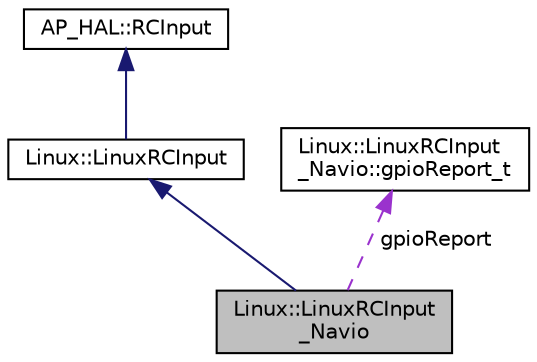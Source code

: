 digraph "Linux::LinuxRCInput_Navio"
{
 // INTERACTIVE_SVG=YES
  edge [fontname="Helvetica",fontsize="10",labelfontname="Helvetica",labelfontsize="10"];
  node [fontname="Helvetica",fontsize="10",shape=record];
  Node1 [label="Linux::LinuxRCInput\l_Navio",height=0.2,width=0.4,color="black", fillcolor="grey75", style="filled" fontcolor="black"];
  Node2 -> Node1 [dir="back",color="midnightblue",fontsize="10",style="solid",fontname="Helvetica"];
  Node2 [label="Linux::LinuxRCInput",height=0.2,width=0.4,color="black", fillcolor="white", style="filled",URL="$classLinux_1_1LinuxRCInput.html"];
  Node3 -> Node2 [dir="back",color="midnightblue",fontsize="10",style="solid",fontname="Helvetica"];
  Node3 [label="AP_HAL::RCInput",height=0.2,width=0.4,color="black", fillcolor="white", style="filled",URL="$classAP__HAL_1_1RCInput.html"];
  Node4 -> Node1 [dir="back",color="darkorchid3",fontsize="10",style="dashed",label=" gpioReport" ,fontname="Helvetica"];
  Node4 [label="Linux::LinuxRCInput\l_Navio::gpioReport_t",height=0.2,width=0.4,color="black", fillcolor="white", style="filled",URL="$structLinux_1_1LinuxRCInput__Navio_1_1gpioReport__t.html"];
}
